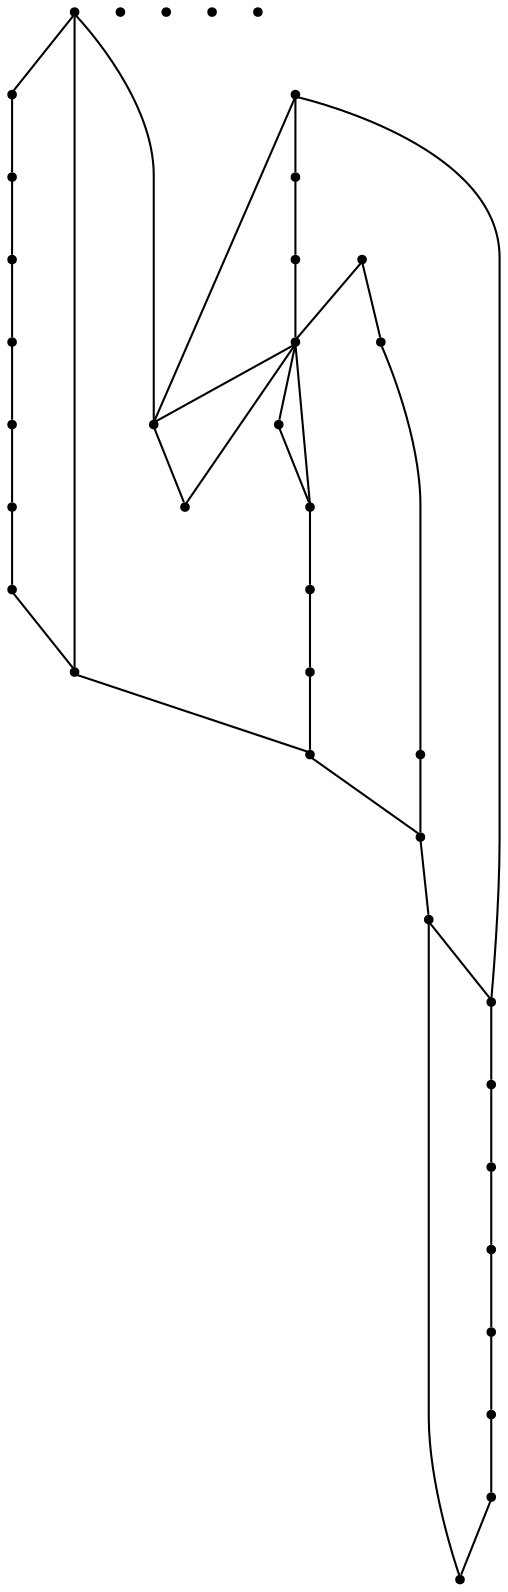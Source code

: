 graph {
  node [shape=point,comment="{\"directed\":false,\"doi\":\"10.1007/3-540-36151-0_8\",\"figure\":\"2 (2)\"}"]

  v0 [pos="1462.0832761128745,2345.21653630712"]
  v1 [pos="1462.0832761128745,2187.341475271964"]
  v2 [pos="1462.02081044515,2148.3622628289304"]
  v3 [pos="1462.02081044515,2065.766437633618"]
  v4 [pos="1340.3666814168296,2061.2873472608962"]
  v5 [pos="1340.3666814168296,2142.2831612664304"]
  v6 [pos="1340.333398183187,2173.0915464796462"]
  v7 [pos="1340.333398183187,2325.716439668123"]
  v8 [pos="1218.7167485555015,2052.0038999952712"]
  v9 [pos="1218.7167485555015,2133.4789035556555"]
  v10 [pos="1218.7083880106609,2146.3413633741775"]
  v11 [pos="1218.7083880106609,2295.966505789542"]
  v12 [pos="1097.0624923706055,2029.5914091505447"]
  v13 [pos="1097.0833778381348,2133.841331585034"]
  v14 [pos="1097.0624923706055,2121.633187714998"]
  v15 [pos="1097.0833778381348,2263.091444754386"]
  v16 [pos="1050.8333365122478,2334.591460013175"]
  v17 [pos="1050.8041699727378,2398.553951366528"]
  v18 [pos="1050.8333365122478,2302.5913633741775"]
  v19 [pos="1050.8041699727378,2366.537260794425"]
  v20 [pos="975.4083315531414,2023.8289274610916"]
  v21 [pos="975.4083315531414,2117.949843191886"]
  v22 [pos="975.3332932790122,2237.09148544449"]
  v23 [pos="853.7583351135254,2013.7456653354407"]
  v24 [pos="853.7583351135254,2090.420571748201"]
  v25 [pos="853.8333415985107,2193.966460013175"]
  v26 [pos="732.1041425069174,1981.4122913120032"]
  v27 [pos="732.1041425069174,2068.00820806005"]
  v28 [pos="732.0833365122478,2148.7163938917556"]
  v29 [pos="610.450013478597,1959.0039966342688"]
  v30 [pos="610.4583263397217,2003.8413125115476"]
  v31 [pos="610.450013478597,2039.6747984327712"]
  v32 [pos="610.4583263397218,2090.3413532016516"]
  v33 [pos="488.83333206176763,2027.5913633741775"]
  v34 [pos="488.7999852498373,2000.779000703279"]
  v35 [pos="488.8333320617676,1964.9664956170163"]
  v36 [pos="488.7999852498373,1893.212294363761"]

  v0 -- v33 [id="-1",pos="1462.0832761128745,2345.21653630712 1462.0208740234375,2520.687397106274 1462.0208740234375,2520.687397106274 1462.0208740234375,2520.687397106274 488.7999852498373,2520.687397106274 488.7999852498373,2520.687397106274 488.7999852498373,2520.687397106274 488.83333206176763,2027.5913633741775 488.83333206176763,2027.5913633741775 488.83333206176763,2027.5913633741775"]
  v1 -- v0 [id="-3",pos="1462.0832761128745,2187.341475271964 1462.0832761128745,2345.21653630712 1462.0832761128745,2345.21653630712 1462.0832761128745,2345.21653630712"]
  v36 -- v35 [id="-9",pos="488.7999852498373,1893.212294363761 488.8333320617676,1964.9664956170163 488.8333320617676,1964.9664956170163 488.8333320617676,1964.9664956170163"]
  v33 -- v32 [id="-11",pos="488.83333206176763,2027.5913633741775 610.4583263397218,2090.3413532016516 610.4583263397218,2090.3413532016516 610.4583263397218,2090.3413532016516"]
  v34 -- v31 [id="-12",pos="488.7999852498373,2000.779000703279 610.450013478597,2039.6747984327712 610.450013478597,2039.6747984327712 610.450013478597,2039.6747984327712"]
  v2 -- v1 [id="-13",pos="1462.02081044515,2148.3622628289304 1462.0832761128745,2187.341475271964 1462.0832761128745,2187.341475271964 1462.0832761128745,2187.341475271964"]
  v35 -- v30 [id="-15",pos="488.8333320617676,1964.9664956170163 610.4583263397217,2003.8413125115476 610.4583263397217,2003.8413125115476 610.4583263397217,2003.8413125115476"]
  v36 -- v29 [id="-20",pos="488.7999852498373,1893.212294363761 610.450013478597,1959.0039966342688 610.450013478597,1959.0039966342688 610.450013478597,1959.0039966342688"]
  v36 -- v3 [id="-37",pos="488.7999852498373,1893.212294363761 488.7999852498373,1848.3957050082922 488.7999852498373,1848.3957050082922 488.7999852498373,1848.3957050082922 1462.0208740234375,1848.3957050082922 1462.0208740234375,1848.3957050082922 1462.0208740234375,1848.3957050082922 1462.02081044515,2065.766437633618 1462.02081044515,2065.766437633618 1462.02081044515,2065.766437633618"]
  v34 -- v33 [id="-41",pos="488.7999852498373,2000.779000703279 488.83333206176763,2027.5913633741775 488.83333206176763,2027.5913633741775 488.83333206176763,2027.5913633741775"]
  v3 -- v2 [id="-42",pos="1462.02081044515,2065.766437633618 1462.02081044515,2148.3622628289304 1462.02081044515,2148.3622628289304 1462.02081044515,2148.3622628289304"]
  v35 -- v34 [id="-44",pos="488.8333320617676,1964.9664956170163 488.7999852498373,2000.779000703279 488.7999852498373,2000.779000703279 488.7999852498373,2000.779000703279"]
  v4 -- v3 [id="-75",pos="1340.3666814168296,2061.2873472608962 1462.02081044515,2065.766437633618 1462.02081044515,2065.766437633618 1462.02081044515,2065.766437633618"]
  v5 -- v2 [id="-77",pos="1340.3666814168296,2142.2831612664304 1462.02081044515,2148.3622628289304 1462.02081044515,2148.3622628289304 1462.02081044515,2148.3622628289304"]
  v6 -- v1 [id="-79",pos="1340.333398183187,2173.0915464796462 1462.0832761128745,2187.341475271964 1462.0832761128745,2187.341475271964 1462.0832761128745,2187.341475271964"]
  v7 -- v0 [id="-80",pos="1340.333398183187,2325.716439668123 1462.0832761128745,2345.21653630712 1462.0832761128745,2345.21653630712 1462.0832761128745,2345.21653630712"]
  v8 -- v4 [id="-84",pos="1218.7167485555015,2052.0038999952712 1340.3666814168296,2061.2873472608962 1340.3666814168296,2061.2873472608962 1340.3666814168296,2061.2873472608962"]
  v9 -- v5 [id="-85",pos="1218.7167485555015,2133.4789035556555 1340.3666814168296,2142.2831612664304 1340.3666814168296,2142.2831612664304 1340.3666814168296,2142.2831612664304"]
  v10 -- v6 [id="-87",pos="1218.7083880106609,2146.3413633741775 1340.333398183187,2173.0915464796462 1340.333398183187,2173.0915464796462 1340.333398183187,2173.0915464796462"]
  v11 -- v7 [id="-88",pos="1218.7083880106609,2295.966505789542 1340.333398183187,2325.716439668123 1340.333398183187,2325.716439668123 1340.333398183187,2325.716439668123"]
  v12 -- v8 [id="-93",pos="1097.0624923706055,2029.5914091505447 1218.7167485555015,2052.0038999952712 1218.7167485555015,2052.0038999952712 1218.7167485555015,2052.0038999952712"]
  v14 -- v9 [id="-94",pos="1097.0624923706055,2121.633187714998 1218.7167485555015,2133.4789035556555 1218.7167485555015,2133.4789035556555 1218.7167485555015,2133.4789035556555"]
  v13 -- v10 [id="-96",pos="1097.0833778381348,2133.841331585034 1218.7083880106609,2146.3413633741775 1218.7083880106609,2146.3413633741775 1218.7083880106609,2146.3413633741775"]
  v15 -- v11 [id="-97",pos="1097.0833778381348,2263.091444754386 1218.7083880106609,2295.966505789542 1218.7083880106609,2295.966505789542 1218.7083880106609,2295.966505789542"]
  v20 -- v12 [id="-111",pos="975.4083315531414,2023.8289274610916 1097.0624923706055,2029.5914091505447 1097.0624923706055,2029.5914091505447 1097.0624923706055,2029.5914091505447"]
  v14 -- v24 [id="-112",pos="1097.0624923706055,2121.633187714998 975.4082997639974,2108.9873391228757 975.4082997639974,2108.9873391228757 975.4082997639974,2108.9873391228757 853.7583351135254,2090.420571748201 853.7583351135254,2090.420571748201 853.7583351135254,2090.420571748201"]
  v13 -- v24 [id="-113",pos="1097.0833778381348,2133.841331585034 975.4082997639974,2112.187361502433 975.4082997639974,2112.187361502433 975.4082997639974,2112.187361502433 853.7583351135254,2090.420571748201 853.7583351135254,2090.420571748201 853.7583351135254,2090.420571748201"]
  v21 -- v14 [id="-114",pos="975.4083315531414,2117.949843191886 1097.0624923706055,2121.633187714998 1097.0624923706055,2121.633187714998 1097.0624923706055,2121.633187714998"]
  v22 -- v15 [id="-115",pos="975.3332932790122,2237.09148544449 1097.0833778381348,2263.091444754386 1097.0833778381348,2263.091444754386 1097.0833778381348,2263.091444754386"]
  v23 -- v20 [id="-118",pos="853.7583351135254,2013.7456653354407 975.4083315531414,2023.8289274610916 975.4083315531414,2023.8289274610916 975.4083315531414,2023.8289274610916"]
  v24 -- v21 [id="-120",pos="853.7583351135254,2090.420571748201 975.4083315531414,2117.949843191886 975.4083315531414,2117.949843191886 975.4083315531414,2117.949843191886"]
  v25 -- v22 [id="-122",pos="853.8333415985107,2193.966460013175 975.3332932790122,2237.09148544449 975.3332932790122,2237.09148544449 975.3332932790122,2237.09148544449"]
  v26 -- v23 [id="-126",pos="732.1041425069174,1981.4122913120032 853.7583351135254,2013.7456653354407 853.7583351135254,2013.7456653354407 853.7583351135254,2013.7456653354407"]
  v24 -- v30 [id="-127",pos="853.7583351135254,2090.420571748201 732.1041742960613,2059.045576834464 732.1041742960613,2059.045576834464 732.1041742960613,2059.045576834464 610.4583263397217,2003.8413125115476 610.4583263397217,2003.8413125115476 610.4583263397217,2003.8413125115476"]
  v24 -- v35 [id="-128",pos="853.7583351135254,2090.420571748201 732.1041742960613,2062.0871621209226 732.1041742960613,2062.0871621209226 732.1041742960613,2062.0871621209226 610.4499816894531,2024.6288694776931 610.4499816894531,2024.6288694776931 610.4499816894531,2024.6288694776931 488.8333320617676,1964.9664956170163 488.8333320617676,1964.9664956170163 488.8333320617676,1964.9664956170163"]
  v27 -- v24 [id="-129",pos="732.1041425069174,2068.00820806005 853.7583351135254,2090.420571748201 853.7583351135254,2090.420571748201 853.7583351135254,2090.420571748201"]
  v28 -- v25 [id="-130",pos="732.0833365122478,2148.7163938917556 853.8333415985107,2193.966460013175 853.8333415985107,2193.966460013175 853.8333415985107,2193.966460013175"]
  v29 -- v26 [id="-134",pos="610.450013478597,1959.0039966342688 732.1041425069174,1981.4122913120032 732.1041425069174,1981.4122913120032 732.1041425069174,1981.4122913120032"]
  v31 -- v27 [id="-136",pos="610.450013478597,2039.6747984327712 732.1041425069174,2068.00820806005 732.1041425069174,2068.00820806005 732.1041425069174,2068.00820806005"]
  v32 -- v28 [id="-137",pos="610.4583263397218,2090.3413532016516 732.0833365122478,2148.7163938917556 732.0833365122478,2148.7163938917556 732.0833365122478,2148.7163938917556"]
}